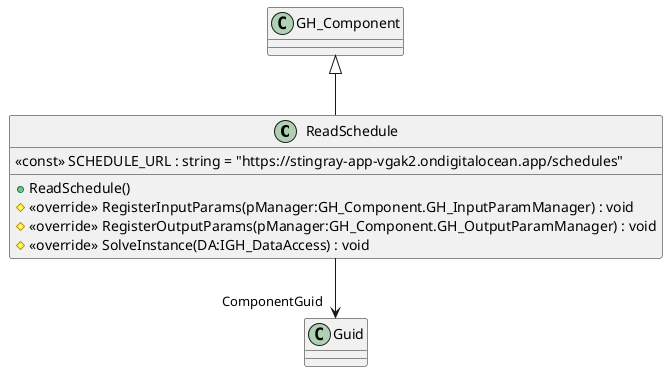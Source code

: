 @startuml
class ReadSchedule {
    <<const>> SCHEDULE_URL : string = "https://stingray-app-vgak2.ondigitalocean.app/schedules"
    + ReadSchedule()
    # <<override>> RegisterInputParams(pManager:GH_Component.GH_InputParamManager) : void
    # <<override>> RegisterOutputParams(pManager:GH_Component.GH_OutputParamManager) : void
    # <<override>> SolveInstance(DA:IGH_DataAccess) : void
}
GH_Component <|-- ReadSchedule
ReadSchedule --> "ComponentGuid" Guid
@enduml
